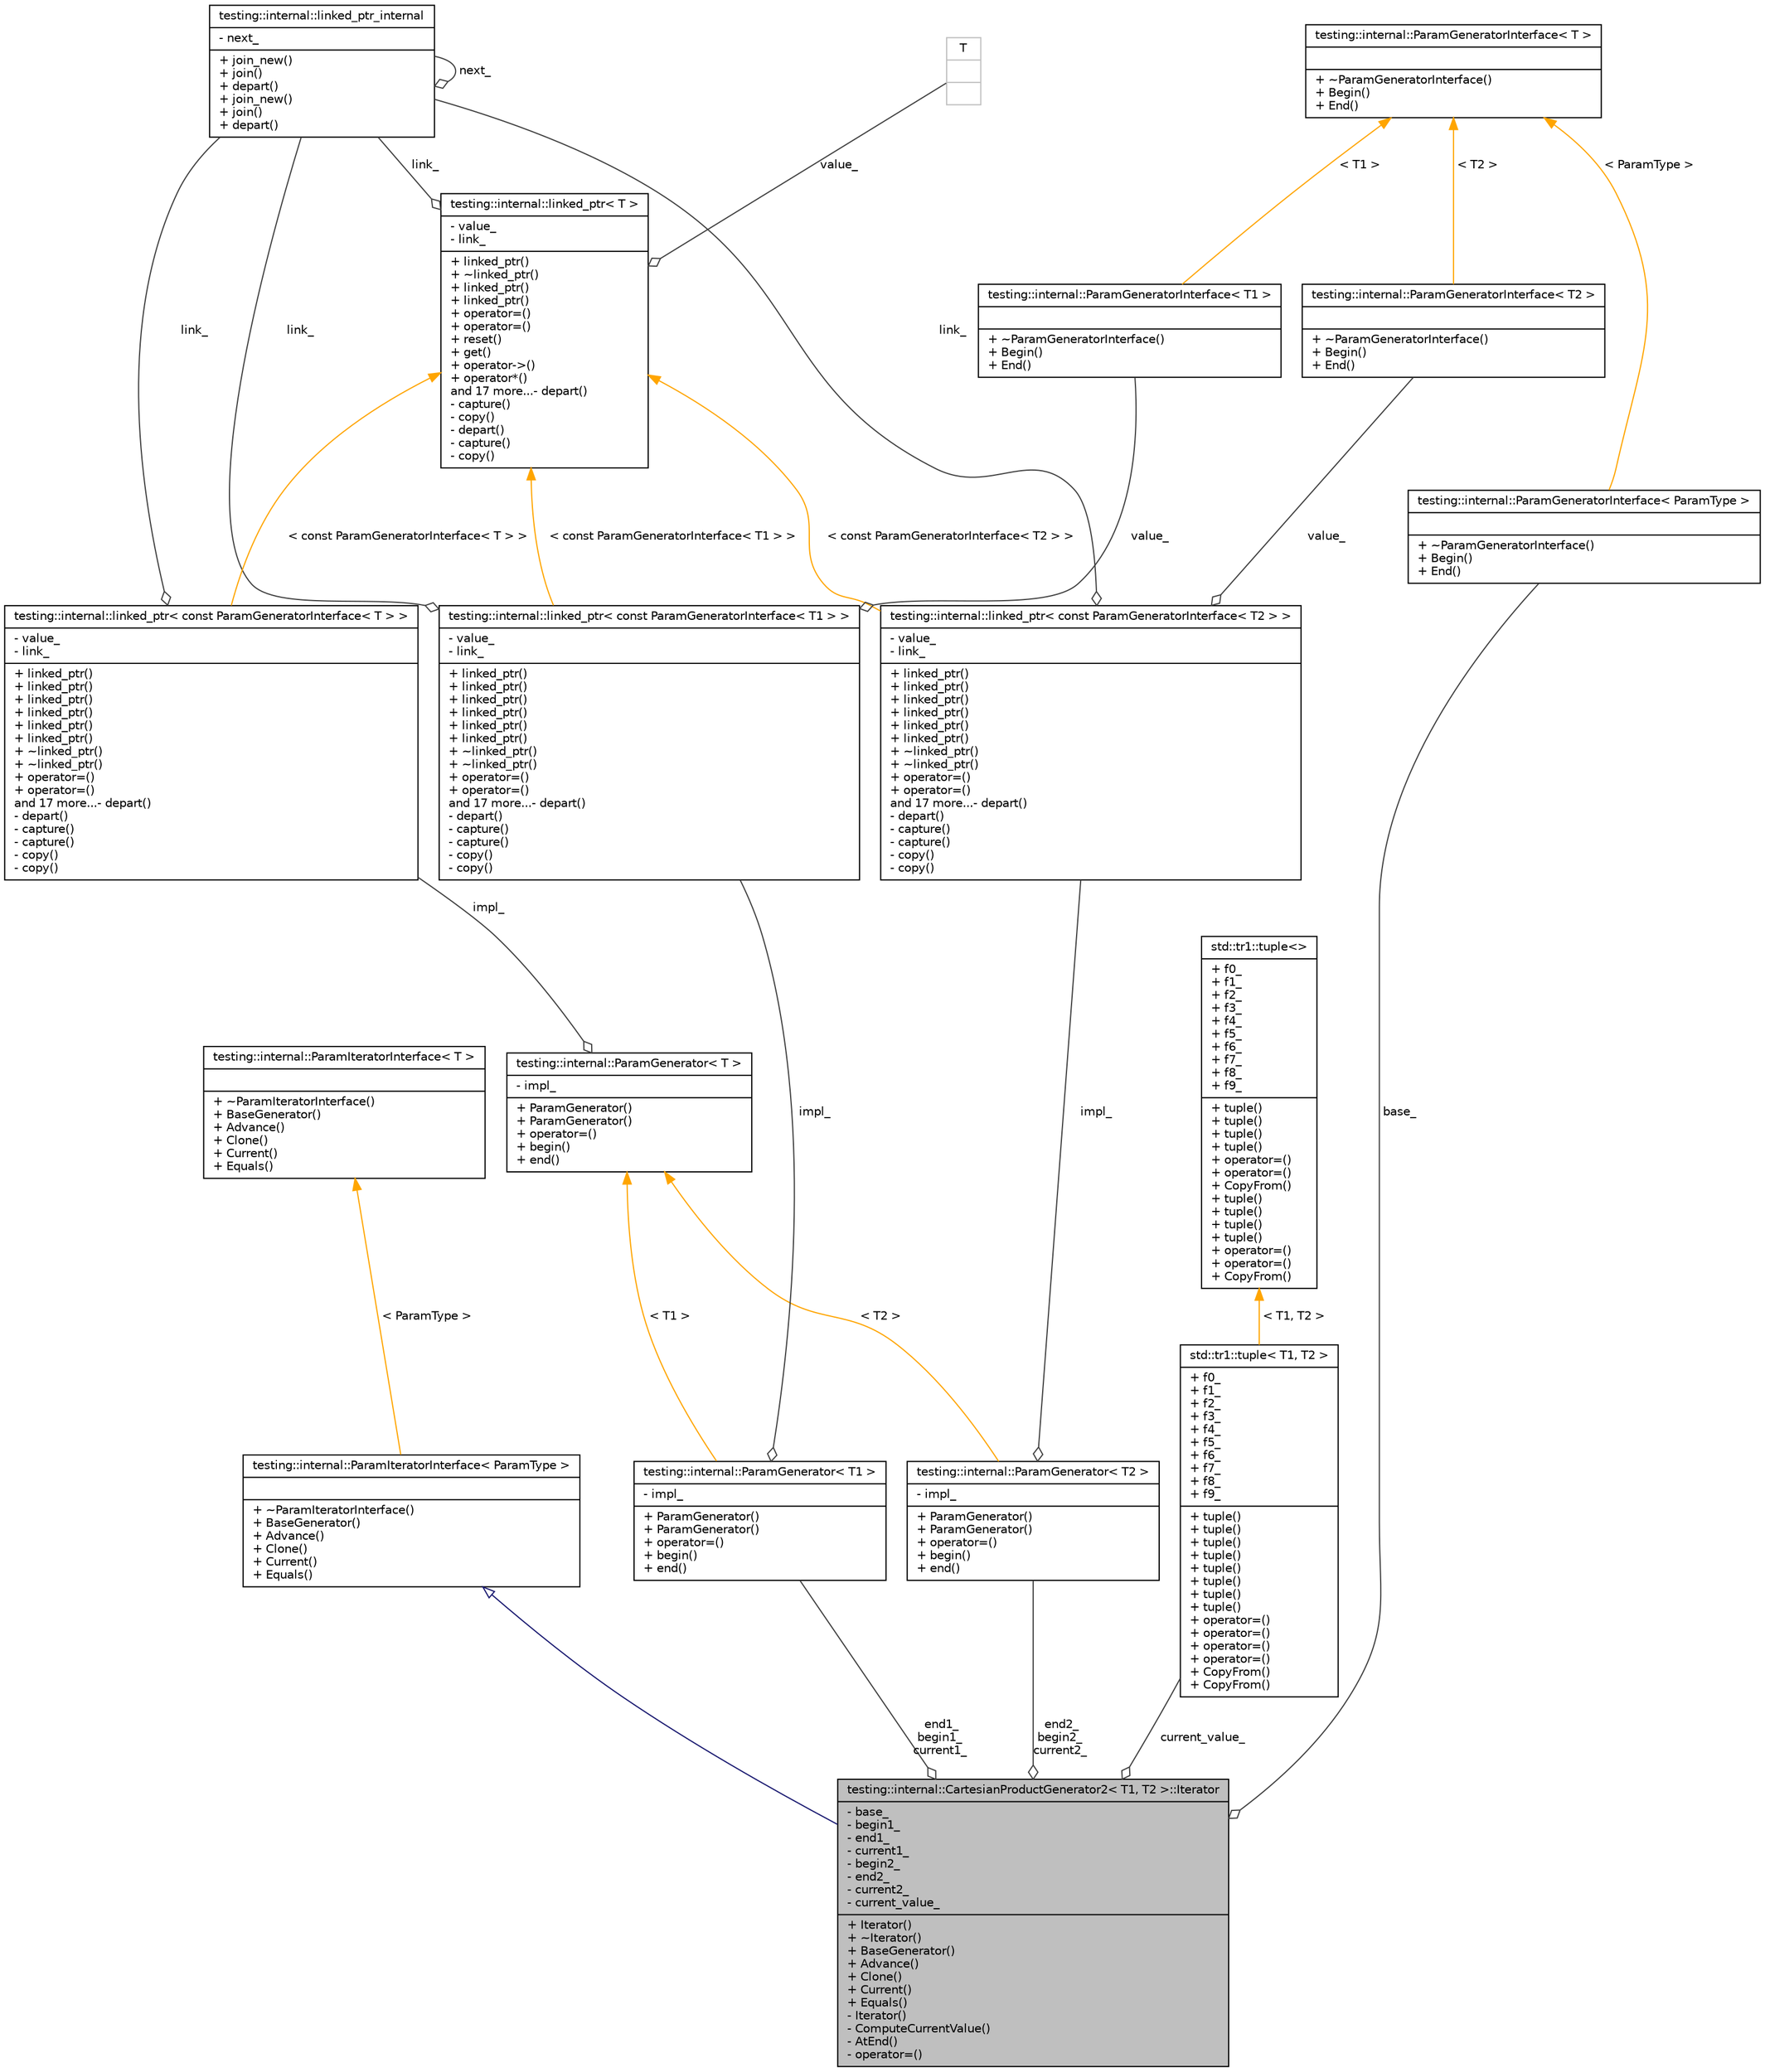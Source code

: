 digraph G
{
  edge [fontname="Helvetica",fontsize="10",labelfontname="Helvetica",labelfontsize="10"];
  node [fontname="Helvetica",fontsize="10",shape=record];
  Node1 [label="{testing::internal::CartesianProductGenerator2\< T1, T2 \>::Iterator\n|- base_\l- begin1_\l- end1_\l- current1_\l- begin2_\l- end2_\l- current2_\l- current_value_\l|+ Iterator()\l+ ~Iterator()\l+ BaseGenerator()\l+ Advance()\l+ Clone()\l+ Current()\l+ Equals()\l- Iterator()\l- ComputeCurrentValue()\l- AtEnd()\l- operator=()\l}",height=0.2,width=0.4,color="black", fillcolor="grey75", style="filled" fontcolor="black"];
  Node2 -> Node1 [dir="back",color="midnightblue",fontsize="10",style="solid",arrowtail="onormal",fontname="Helvetica"];
  Node2 [label="{testing::internal::ParamIteratorInterface\< ParamType \>\n||+ ~ParamIteratorInterface()\l+ BaseGenerator()\l+ Advance()\l+ Clone()\l+ Current()\l+ Equals()\l}",height=0.2,width=0.4,color="black", fillcolor="white", style="filled",URL="$classtesting_1_1internal_1_1ParamIteratorInterface.html"];
  Node3 -> Node2 [dir="back",color="orange",fontsize="10",style="solid",label=" \< ParamType \>" ,fontname="Helvetica"];
  Node3 [label="{testing::internal::ParamIteratorInterface\< T \>\n||+ ~ParamIteratorInterface()\l+ BaseGenerator()\l+ Advance()\l+ Clone()\l+ Current()\l+ Equals()\l}",height=0.2,width=0.4,color="black", fillcolor="white", style="filled",URL="$classtesting_1_1internal_1_1ParamIteratorInterface.html"];
  Node4 -> Node1 [color="grey25",fontsize="10",style="solid",label=" end2_\nbegin2_\ncurrent2_" ,arrowhead="odiamond",fontname="Helvetica"];
  Node4 [label="{testing::internal::ParamGenerator\< T2 \>\n|- impl_\l|+ ParamGenerator()\l+ ParamGenerator()\l+ operator=()\l+ begin()\l+ end()\l}",height=0.2,width=0.4,color="black", fillcolor="white", style="filled",URL="$classtesting_1_1internal_1_1ParamGenerator.html"];
  Node5 -> Node4 [color="grey25",fontsize="10",style="solid",label=" impl_" ,arrowhead="odiamond",fontname="Helvetica"];
  Node5 [label="{testing::internal::linked_ptr\< const ParamGeneratorInterface\< T2 \> \>\n|- value_\l- link_\l|+ linked_ptr()\l+ linked_ptr()\l+ linked_ptr()\l+ linked_ptr()\l+ linked_ptr()\l+ linked_ptr()\l+ ~linked_ptr()\l+ ~linked_ptr()\l+ operator=()\l+ operator=()\land 17 more...- depart()\l- depart()\l- capture()\l- capture()\l- copy()\l- copy()\l}",height=0.2,width=0.4,color="black", fillcolor="white", style="filled",URL="$classtesting_1_1internal_1_1linked__ptr.html"];
  Node6 -> Node5 [color="grey25",fontsize="10",style="solid",label=" link_" ,arrowhead="odiamond",fontname="Helvetica"];
  Node6 [label="{testing::internal::linked_ptr_internal\n|- next_\l|+ join_new()\l+ join()\l+ depart()\l+ join_new()\l+ join()\l+ depart()\l}",height=0.2,width=0.4,color="black", fillcolor="white", style="filled",URL="$classtesting_1_1internal_1_1linked__ptr__internal.html"];
  Node6 -> Node6 [color="grey25",fontsize="10",style="solid",label=" next_" ,arrowhead="odiamond",fontname="Helvetica"];
  Node7 -> Node5 [color="grey25",fontsize="10",style="solid",label=" value_" ,arrowhead="odiamond",fontname="Helvetica"];
  Node7 [label="{testing::internal::ParamGeneratorInterface\< T2 \>\n||+ ~ParamGeneratorInterface()\l+ Begin()\l+ End()\l}",height=0.2,width=0.4,color="black", fillcolor="white", style="filled",URL="$classtesting_1_1internal_1_1ParamGeneratorInterface.html"];
  Node8 -> Node7 [dir="back",color="orange",fontsize="10",style="solid",label=" \< T2 \>" ,fontname="Helvetica"];
  Node8 [label="{testing::internal::ParamGeneratorInterface\< T \>\n||+ ~ParamGeneratorInterface()\l+ Begin()\l+ End()\l}",height=0.2,width=0.4,color="black", fillcolor="white", style="filled",URL="$classtesting_1_1internal_1_1ParamGeneratorInterface.html"];
  Node9 -> Node5 [dir="back",color="orange",fontsize="10",style="solid",label=" \< const ParamGeneratorInterface\< T2 \> \>" ,fontname="Helvetica"];
  Node9 [label="{testing::internal::linked_ptr\< T \>\n|- value_\l- link_\l|+ linked_ptr()\l+ ~linked_ptr()\l+ linked_ptr()\l+ linked_ptr()\l+ operator=()\l+ operator=()\l+ reset()\l+ get()\l+ operator-\>()\l+ operator*()\land 17 more...- depart()\l- capture()\l- copy()\l- depart()\l- capture()\l- copy()\l}",height=0.2,width=0.4,color="black", fillcolor="white", style="filled",URL="$classtesting_1_1internal_1_1linked__ptr.html"];
  Node6 -> Node9 [color="grey25",fontsize="10",style="solid",label=" link_" ,arrowhead="odiamond",fontname="Helvetica"];
  Node10 -> Node9 [color="grey25",fontsize="10",style="solid",label=" value_" ,arrowhead="odiamond",fontname="Helvetica"];
  Node10 [label="{T\n||}",height=0.2,width=0.4,color="grey75", fillcolor="white", style="filled"];
  Node11 -> Node4 [dir="back",color="orange",fontsize="10",style="solid",label=" \< T2 \>" ,fontname="Helvetica"];
  Node11 [label="{testing::internal::ParamGenerator\< T \>\n|- impl_\l|+ ParamGenerator()\l+ ParamGenerator()\l+ operator=()\l+ begin()\l+ end()\l}",height=0.2,width=0.4,color="black", fillcolor="white", style="filled",URL="$classtesting_1_1internal_1_1ParamGenerator.html"];
  Node12 -> Node11 [color="grey25",fontsize="10",style="solid",label=" impl_" ,arrowhead="odiamond",fontname="Helvetica"];
  Node12 [label="{testing::internal::linked_ptr\< const ParamGeneratorInterface\< T \> \>\n|- value_\l- link_\l|+ linked_ptr()\l+ linked_ptr()\l+ linked_ptr()\l+ linked_ptr()\l+ linked_ptr()\l+ linked_ptr()\l+ ~linked_ptr()\l+ ~linked_ptr()\l+ operator=()\l+ operator=()\land 17 more...- depart()\l- depart()\l- capture()\l- capture()\l- copy()\l- copy()\l}",height=0.2,width=0.4,color="black", fillcolor="white", style="filled",URL="$classtesting_1_1internal_1_1linked__ptr.html"];
  Node6 -> Node12 [color="grey25",fontsize="10",style="solid",label=" link_" ,arrowhead="odiamond",fontname="Helvetica"];
  Node9 -> Node12 [dir="back",color="orange",fontsize="10",style="solid",label=" \< const ParamGeneratorInterface\< T \> \>" ,fontname="Helvetica"];
  Node13 -> Node1 [color="grey25",fontsize="10",style="solid",label=" base_" ,arrowhead="odiamond",fontname="Helvetica"];
  Node13 [label="{testing::internal::ParamGeneratorInterface\< ParamType \>\n||+ ~ParamGeneratorInterface()\l+ Begin()\l+ End()\l}",height=0.2,width=0.4,color="black", fillcolor="white", style="filled",URL="$classtesting_1_1internal_1_1ParamGeneratorInterface.html"];
  Node8 -> Node13 [dir="back",color="orange",fontsize="10",style="solid",label=" \< ParamType \>" ,fontname="Helvetica"];
  Node14 -> Node1 [color="grey25",fontsize="10",style="solid",label=" current_value_" ,arrowhead="odiamond",fontname="Helvetica"];
  Node14 [label="{std::tr1::tuple\< T1, T2 \>\n|+ f0_\l+ f1_\l+ f2_\l+ f3_\l+ f4_\l+ f5_\l+ f6_\l+ f7_\l+ f8_\l+ f9_\l|+ tuple()\l+ tuple()\l+ tuple()\l+ tuple()\l+ tuple()\l+ tuple()\l+ tuple()\l+ tuple()\l+ operator=()\l+ operator=()\l+ operator=()\l+ operator=()\l+ CopyFrom()\l+ CopyFrom()\l}",height=0.2,width=0.4,color="black", fillcolor="white", style="filled",URL="$classstd_1_1tr1_1_1tuple.html"];
  Node15 -> Node14 [dir="back",color="orange",fontsize="10",style="solid",label=" \< T1, T2 \>" ,fontname="Helvetica"];
  Node15 [label="{std::tr1::tuple\<\>\n|+ f0_\l+ f1_\l+ f2_\l+ f3_\l+ f4_\l+ f5_\l+ f6_\l+ f7_\l+ f8_\l+ f9_\l|+ tuple()\l+ tuple()\l+ tuple()\l+ tuple()\l+ operator=()\l+ operator=()\l+ CopyFrom()\l+ tuple()\l+ tuple()\l+ tuple()\l+ tuple()\l+ operator=()\l+ operator=()\l+ CopyFrom()\l}",height=0.2,width=0.4,color="black", fillcolor="white", style="filled",URL="$classstd_1_1tr1_1_1tuple.html"];
  Node16 -> Node1 [color="grey25",fontsize="10",style="solid",label=" end1_\nbegin1_\ncurrent1_" ,arrowhead="odiamond",fontname="Helvetica"];
  Node16 [label="{testing::internal::ParamGenerator\< T1 \>\n|- impl_\l|+ ParamGenerator()\l+ ParamGenerator()\l+ operator=()\l+ begin()\l+ end()\l}",height=0.2,width=0.4,color="black", fillcolor="white", style="filled",URL="$classtesting_1_1internal_1_1ParamGenerator.html"];
  Node17 -> Node16 [color="grey25",fontsize="10",style="solid",label=" impl_" ,arrowhead="odiamond",fontname="Helvetica"];
  Node17 [label="{testing::internal::linked_ptr\< const ParamGeneratorInterface\< T1 \> \>\n|- value_\l- link_\l|+ linked_ptr()\l+ linked_ptr()\l+ linked_ptr()\l+ linked_ptr()\l+ linked_ptr()\l+ linked_ptr()\l+ ~linked_ptr()\l+ ~linked_ptr()\l+ operator=()\l+ operator=()\land 17 more...- depart()\l- depart()\l- capture()\l- capture()\l- copy()\l- copy()\l}",height=0.2,width=0.4,color="black", fillcolor="white", style="filled",URL="$classtesting_1_1internal_1_1linked__ptr.html"];
  Node6 -> Node17 [color="grey25",fontsize="10",style="solid",label=" link_" ,arrowhead="odiamond",fontname="Helvetica"];
  Node18 -> Node17 [color="grey25",fontsize="10",style="solid",label=" value_" ,arrowhead="odiamond",fontname="Helvetica"];
  Node18 [label="{testing::internal::ParamGeneratorInterface\< T1 \>\n||+ ~ParamGeneratorInterface()\l+ Begin()\l+ End()\l}",height=0.2,width=0.4,color="black", fillcolor="white", style="filled",URL="$classtesting_1_1internal_1_1ParamGeneratorInterface.html"];
  Node8 -> Node18 [dir="back",color="orange",fontsize="10",style="solid",label=" \< T1 \>" ,fontname="Helvetica"];
  Node9 -> Node17 [dir="back",color="orange",fontsize="10",style="solid",label=" \< const ParamGeneratorInterface\< T1 \> \>" ,fontname="Helvetica"];
  Node11 -> Node16 [dir="back",color="orange",fontsize="10",style="solid",label=" \< T1 \>" ,fontname="Helvetica"];
}
